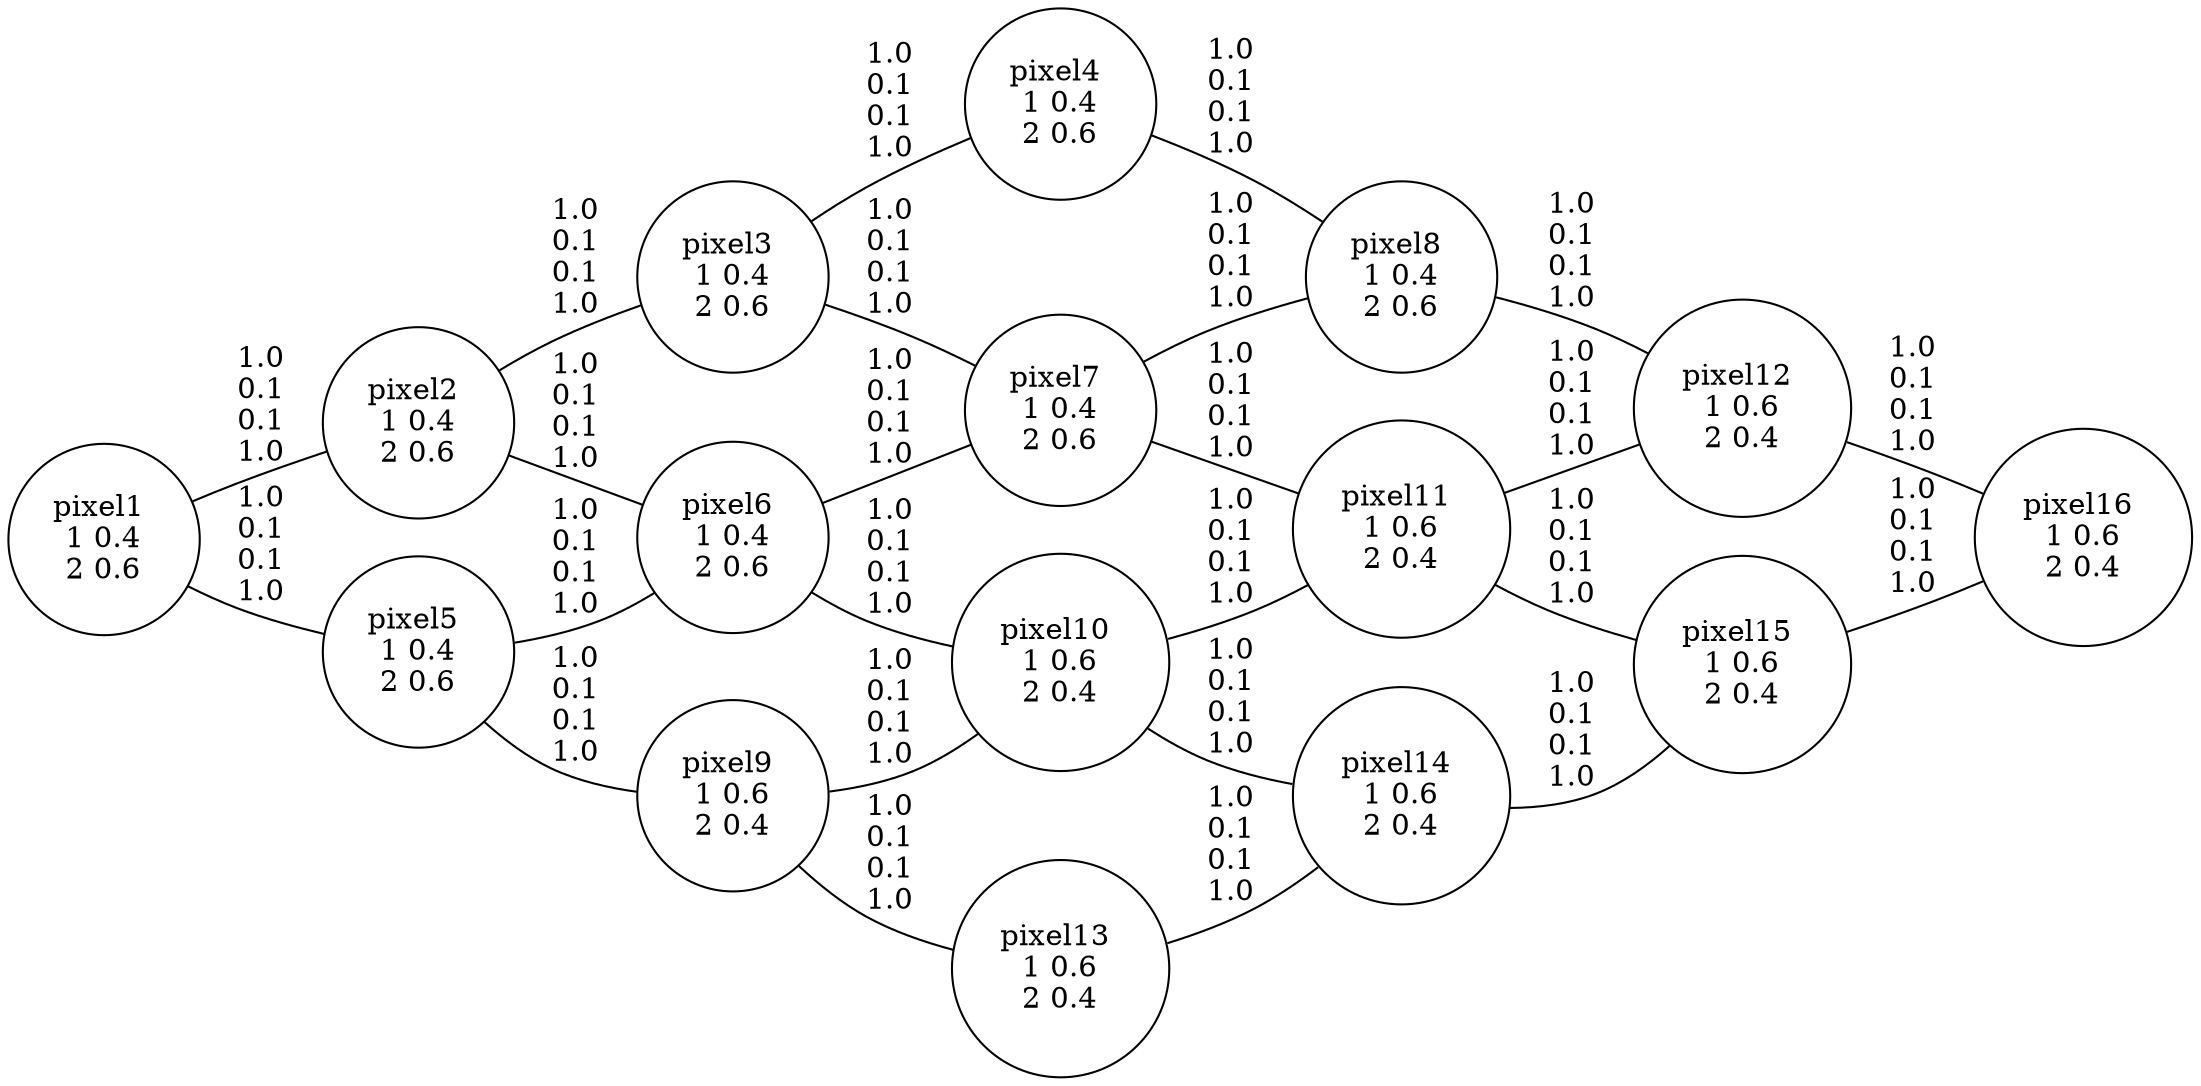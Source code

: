 graph toyImageNet { 
    rankdir=LR; 
    node [shape = circle]; 
1 [label="pixel1 \n1 0.4\n2 0.6\n"]; 
 2 [label="pixel2 \n1 0.4\n2 0.6\n"]; 
 3 [label="pixel3 \n1 0.4\n2 0.6\n"]; 
 4 [label="pixel4 \n1 0.4\n2 0.6\n"]; 
 5 [label="pixel5 \n1 0.4\n2 0.6\n"]; 
 6 [label="pixel6 \n1 0.4\n2 0.6\n"]; 
 7 [label="pixel7 \n1 0.4\n2 0.6\n"]; 
 8 [label="pixel8 \n1 0.4\n2 0.6\n"]; 
 9 [label="pixel9 \n1 0.6\n2 0.4\n"]; 
 10 [label="pixel10 \n1 0.6\n2 0.4\n"]; 
 11 [label="pixel11 \n1 0.6\n2 0.4\n"]; 
 12 [label="pixel12 \n1 0.6\n2 0.4\n"]; 
 13 [label="pixel13 \n1 0.6\n2 0.4\n"]; 
 14 [label="pixel14 \n1 0.6\n2 0.4\n"]; 
 15 [label="pixel15 \n1 0.6\n2 0.4\n"]; 
 16 [label="pixel16 \n1 0.6\n2 0.4\n"]; 
     1 -- 2 [label="1.0\n0.1\n0.1\n1.0\n"]; 
    1 -- 5 [label="1.0\n0.1\n0.1\n1.0\n"]; 
    2 -- 3 [label="1.0\n0.1\n0.1\n1.0\n"]; 
    2 -- 6 [label="1.0\n0.1\n0.1\n1.0\n"]; 
    3 -- 4 [label="1.0\n0.1\n0.1\n1.0\n"]; 
    3 -- 7 [label="1.0\n0.1\n0.1\n1.0\n"]; 
    4 -- 8 [label="1.0\n0.1\n0.1\n1.0\n"]; 
    5 -- 6 [label="1.0\n0.1\n0.1\n1.0\n"]; 
    5 -- 9 [label="1.0\n0.1\n0.1\n1.0\n"]; 
    6 -- 7 [label="1.0\n0.1\n0.1\n1.0\n"]; 
    6 -- 10 [label="1.0\n0.1\n0.1\n1.0\n"]; 
    7 -- 8 [label="1.0\n0.1\n0.1\n1.0\n"]; 
    7 -- 11 [label="1.0\n0.1\n0.1\n1.0\n"]; 
    8 -- 12 [label="1.0\n0.1\n0.1\n1.0\n"]; 
    9 -- 10 [label="1.0\n0.1\n0.1\n1.0\n"]; 
    9 -- 13 [label="1.0\n0.1\n0.1\n1.0\n"]; 
    10 -- 11 [label="1.0\n0.1\n0.1\n1.0\n"]; 
    10 -- 14 [label="1.0\n0.1\n0.1\n1.0\n"]; 
    11 -- 12 [label="1.0\n0.1\n0.1\n1.0\n"]; 
    11 -- 15 [label="1.0\n0.1\n0.1\n1.0\n"]; 
    12 -- 16 [label="1.0\n0.1\n0.1\n1.0\n"]; 
    13 -- 14 [label="1.0\n0.1\n0.1\n1.0\n"]; 
    14 -- 15 [label="1.0\n0.1\n0.1\n1.0\n"]; 
    15 -- 16 [label="1.0\n0.1\n0.1\n1.0\n"]; 
}
